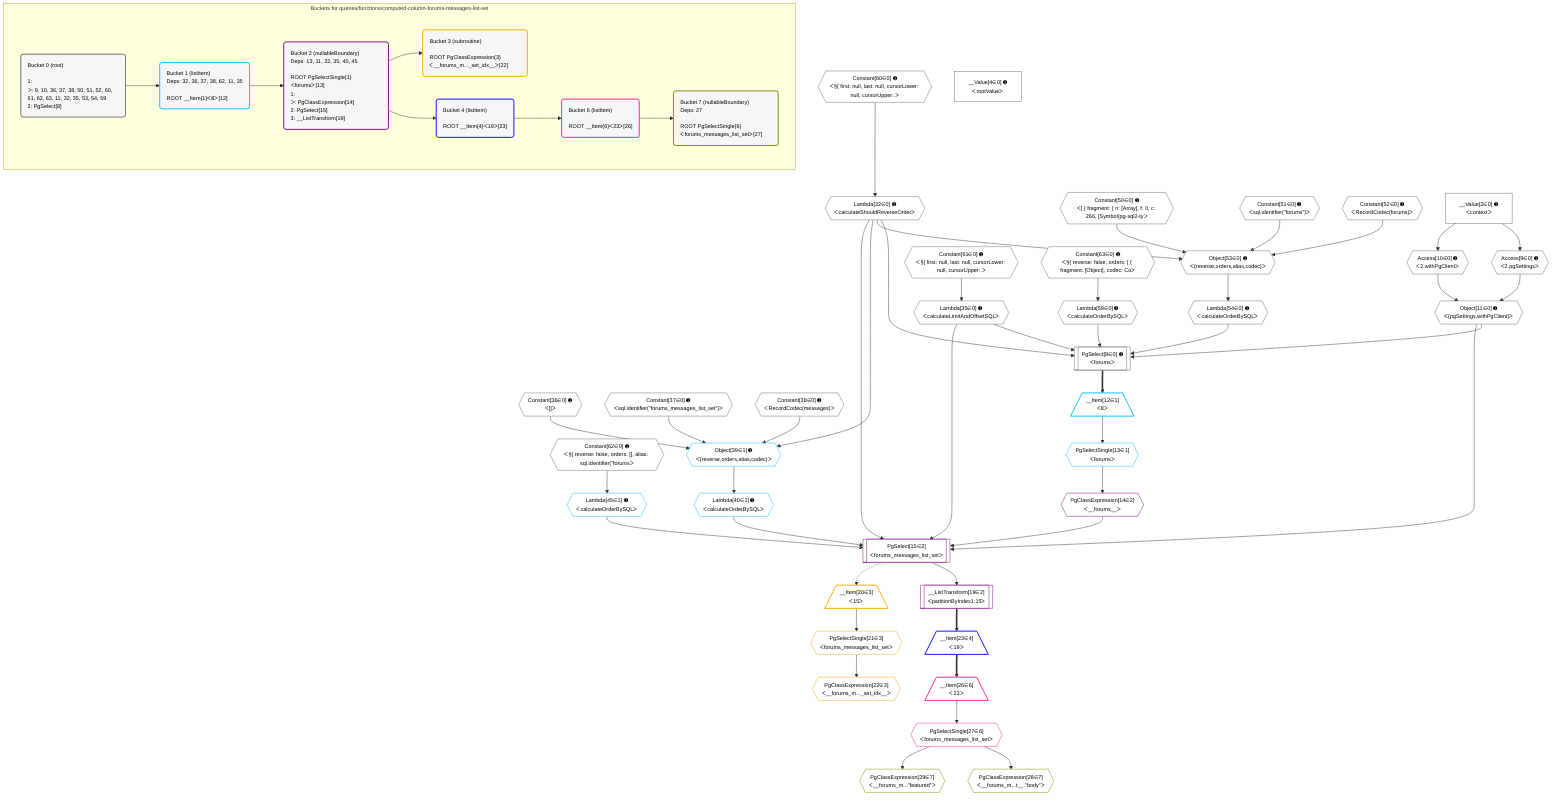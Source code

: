 %%{init: {'themeVariables': { 'fontSize': '12px'}}}%%
graph TD
    classDef path fill:#eee,stroke:#000,color:#000
    classDef plan fill:#fff,stroke-width:1px,color:#000
    classDef itemplan fill:#fff,stroke-width:2px,color:#000
    classDef unbatchedplan fill:#dff,stroke-width:1px,color:#000
    classDef sideeffectplan fill:#fcc,stroke-width:2px,color:#000
    classDef bucket fill:#f6f6f6,color:#000,stroke-width:2px,text-align:left


    %% plan dependencies
    PgSelect8[["PgSelect[8∈0] ➊<br />ᐸforumsᐳ"]]:::plan
    Object11{{"Object[11∈0] ➊<br />ᐸ{pgSettings,withPgClient}ᐳ"}}:::plan
    Lambda32{{"Lambda[32∈0] ➊<br />ᐸcalculateShouldReverseOrderᐳ"}}:::plan
    Lambda35{{"Lambda[35∈0] ➊<br />ᐸcalculateLimitAndOffsetSQLᐳ"}}:::plan
    Lambda54{{"Lambda[54∈0] ➊<br />ᐸcalculateOrderBySQLᐳ"}}:::plan
    Lambda59{{"Lambda[59∈0] ➊<br />ᐸcalculateOrderBySQLᐳ"}}:::plan
    Object11 & Lambda32 & Lambda35 & Lambda54 & Lambda59 --> PgSelect8
    Object53{{"Object[53∈0] ➊<br />ᐸ{reverse,orders,alias,codec}ᐳ"}}:::plan
    Constant50{{"Constant[50∈0] ➊<br />ᐸ[ { fragment: { n: [Array], f: 0, c: 266, [Symbol(pg-sql2-tyᐳ"}}:::plan
    Constant51{{"Constant[51∈0] ➊<br />ᐸsql.identifier(”forums”)ᐳ"}}:::plan
    Constant52{{"Constant[52∈0] ➊<br />ᐸRecordCodec(forums)ᐳ"}}:::plan
    Lambda32 & Constant50 & Constant51 & Constant52 --> Object53
    Access9{{"Access[9∈0] ➊<br />ᐸ2.pgSettingsᐳ"}}:::plan
    Access10{{"Access[10∈0] ➊<br />ᐸ2.withPgClientᐳ"}}:::plan
    Access9 & Access10 --> Object11
    __Value2["__Value[2∈0] ➊<br />ᐸcontextᐳ"]:::plan
    __Value2 --> Access9
    __Value2 --> Access10
    Constant60{{"Constant[60∈0] ➊<br />ᐸ§{ first: null, last: null, cursorLower: null, cursorUpper: ᐳ"}}:::plan
    Constant60 --> Lambda32
    Constant61{{"Constant[61∈0] ➊<br />ᐸ§{ first: null, last: null, cursorLower: null, cursorUpper: ᐳ"}}:::plan
    Constant61 --> Lambda35
    Object53 --> Lambda54
    Constant63{{"Constant[63∈0] ➊<br />ᐸ§{ reverse: false, orders: [ { fragment: [Object], codec: Coᐳ"}}:::plan
    Constant63 --> Lambda59
    __Value4["__Value[4∈0] ➊<br />ᐸrootValueᐳ"]:::plan
    Constant36{{"Constant[36∈0] ➊<br />ᐸ[]ᐳ"}}:::plan
    Constant37{{"Constant[37∈0] ➊<br />ᐸsql.identifier(”forums_messages_list_set”)ᐳ"}}:::plan
    Constant38{{"Constant[38∈0] ➊<br />ᐸRecordCodec(messages)ᐳ"}}:::plan
    Constant62{{"Constant[62∈0] ➊<br />ᐸ§{ reverse: false, orders: [], alias: sql.identifier(”forumsᐳ"}}:::plan
    Object39{{"Object[39∈1] ➊<br />ᐸ{reverse,orders,alias,codec}ᐳ"}}:::plan
    Lambda32 & Constant36 & Constant37 & Constant38 --> Object39
    __Item12[/"__Item[12∈1]<br />ᐸ8ᐳ"\]:::itemplan
    PgSelect8 ==> __Item12
    PgSelectSingle13{{"PgSelectSingle[13∈1]<br />ᐸforumsᐳ"}}:::plan
    __Item12 --> PgSelectSingle13
    Lambda40{{"Lambda[40∈1] ➊<br />ᐸcalculateOrderBySQLᐳ"}}:::plan
    Object39 --> Lambda40
    Lambda45{{"Lambda[45∈1] ➊<br />ᐸcalculateOrderBySQLᐳ"}}:::plan
    Constant62 --> Lambda45
    PgSelect15[["PgSelect[15∈2]<br />ᐸforums_messages_list_setᐳ"]]:::plan
    PgClassExpression14{{"PgClassExpression[14∈2]<br />ᐸ__forums__ᐳ"}}:::plan
    Object11 & PgClassExpression14 & Lambda32 & Lambda35 & Lambda40 & Lambda45 --> PgSelect15
    PgSelectSingle13 --> PgClassExpression14
    __ListTransform19[["__ListTransform[19∈2]<br />ᐸpartitionByIndex1:15ᐳ"]]:::plan
    PgSelect15 --> __ListTransform19
    __Item20[/"__Item[20∈3]<br />ᐸ15ᐳ"\]:::itemplan
    PgSelect15 -.-> __Item20
    PgSelectSingle21{{"PgSelectSingle[21∈3]<br />ᐸforums_messages_list_setᐳ"}}:::plan
    __Item20 --> PgSelectSingle21
    PgClassExpression22{{"PgClassExpression[22∈3]<br />ᐸ__forums_m..._set_idx__ᐳ"}}:::plan
    PgSelectSingle21 --> PgClassExpression22
    __Item23[/"__Item[23∈4]<br />ᐸ19ᐳ"\]:::itemplan
    __ListTransform19 ==> __Item23
    __Item26[/"__Item[26∈6]<br />ᐸ23ᐳ"\]:::itemplan
    __Item23 ==> __Item26
    PgSelectSingle27{{"PgSelectSingle[27∈6]<br />ᐸforums_messages_list_setᐳ"}}:::plan
    __Item26 --> PgSelectSingle27
    PgClassExpression28{{"PgClassExpression[28∈7]<br />ᐸ__forums_m...t__.”body”ᐳ"}}:::plan
    PgSelectSingle27 --> PgClassExpression28
    PgClassExpression29{{"PgClassExpression[29∈7]<br />ᐸ__forums_m...”featured”ᐳ"}}:::plan
    PgSelectSingle27 --> PgClassExpression29

    %% define steps

    subgraph "Buckets for queries/functions/computed-column-forums-messages-list-set"
    Bucket0("Bucket 0 (root)<br /><br />1: <br />ᐳ: 9, 10, 36, 37, 38, 50, 51, 52, 60, 61, 62, 63, 11, 32, 35, 53, 54, 59<br />2: PgSelect[8]"):::bucket
    classDef bucket0 stroke:#696969
    class Bucket0,__Value2,__Value4,PgSelect8,Access9,Access10,Object11,Lambda32,Lambda35,Constant36,Constant37,Constant38,Constant50,Constant51,Constant52,Object53,Lambda54,Lambda59,Constant60,Constant61,Constant62,Constant63 bucket0
    Bucket1("Bucket 1 (listItem)<br />Deps: 32, 36, 37, 38, 62, 11, 35<br /><br />ROOT __Item{1}ᐸ8ᐳ[12]"):::bucket
    classDef bucket1 stroke:#00bfff
    class Bucket1,__Item12,PgSelectSingle13,Object39,Lambda40,Lambda45 bucket1
    Bucket2("Bucket 2 (nullableBoundary)<br />Deps: 13, 11, 32, 35, 40, 45<br /><br />ROOT PgSelectSingle{1}ᐸforumsᐳ[13]<br />1: <br />ᐳ: PgClassExpression[14]<br />2: PgSelect[15]<br />3: __ListTransform[19]"):::bucket
    classDef bucket2 stroke:#7f007f
    class Bucket2,PgClassExpression14,PgSelect15,__ListTransform19 bucket2
    Bucket3("Bucket 3 (subroutine)<br /><br />ROOT PgClassExpression{3}ᐸ__forums_m..._set_idx__ᐳ[22]"):::bucket
    classDef bucket3 stroke:#ffa500
    class Bucket3,__Item20,PgSelectSingle21,PgClassExpression22 bucket3
    Bucket4("Bucket 4 (listItem)<br /><br />ROOT __Item{4}ᐸ19ᐳ[23]"):::bucket
    classDef bucket4 stroke:#0000ff
    class Bucket4,__Item23 bucket4
    Bucket6("Bucket 6 (listItem)<br /><br />ROOT __Item{6}ᐸ23ᐳ[26]"):::bucket
    classDef bucket6 stroke:#ff1493
    class Bucket6,__Item26,PgSelectSingle27 bucket6
    Bucket7("Bucket 7 (nullableBoundary)<br />Deps: 27<br /><br />ROOT PgSelectSingle{6}ᐸforums_messages_list_setᐳ[27]"):::bucket
    classDef bucket7 stroke:#808000
    class Bucket7,PgClassExpression28,PgClassExpression29 bucket7
    Bucket0 --> Bucket1
    Bucket1 --> Bucket2
    Bucket2 --> Bucket3 & Bucket4
    Bucket4 --> Bucket6
    Bucket6 --> Bucket7
    end